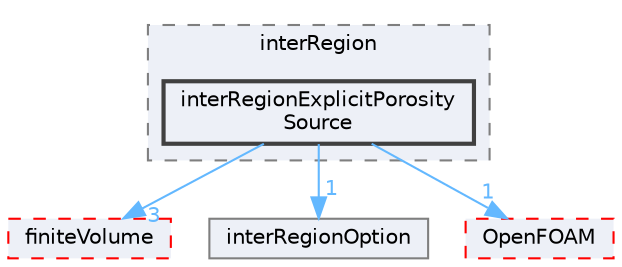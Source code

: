 digraph "src/fvOptions/sources/interRegion/interRegionExplicitPorositySource"
{
 // LATEX_PDF_SIZE
  bgcolor="transparent";
  edge [fontname=Helvetica,fontsize=10,labelfontname=Helvetica,labelfontsize=10];
  node [fontname=Helvetica,fontsize=10,shape=box,height=0.2,width=0.4];
  compound=true
  subgraph clusterdir_ed2831c0dbe49df810debb73cd18fb6c {
    graph [ bgcolor="#edf0f7", pencolor="grey50", label="interRegion", fontname=Helvetica,fontsize=10 style="filled,dashed", URL="dir_ed2831c0dbe49df810debb73cd18fb6c.html",tooltip=""]
  dir_5832f6612d418b9896f1441da0fbce16 [label="interRegionExplicitPorosity\lSource", fillcolor="#edf0f7", color="grey25", style="filled,bold", URL="dir_5832f6612d418b9896f1441da0fbce16.html",tooltip=""];
  }
  dir_9bd15774b555cf7259a6fa18f99fe99b [label="finiteVolume", fillcolor="#edf0f7", color="red", style="filled,dashed", URL="dir_9bd15774b555cf7259a6fa18f99fe99b.html",tooltip=""];
  dir_e004c8aef6ad3730b0be09e2a7704e0f [label="interRegionOption", fillcolor="#edf0f7", color="grey50", style="filled", URL="dir_e004c8aef6ad3730b0be09e2a7704e0f.html",tooltip=""];
  dir_c5473ff19b20e6ec4dfe5c310b3778a8 [label="OpenFOAM", fillcolor="#edf0f7", color="red", style="filled,dashed", URL="dir_c5473ff19b20e6ec4dfe5c310b3778a8.html",tooltip=""];
  dir_5832f6612d418b9896f1441da0fbce16->dir_9bd15774b555cf7259a6fa18f99fe99b [headlabel="3", labeldistance=1.5 headhref="dir_001942_001387.html" href="dir_001942_001387.html" color="steelblue1" fontcolor="steelblue1"];
  dir_5832f6612d418b9896f1441da0fbce16->dir_c5473ff19b20e6ec4dfe5c310b3778a8 [headlabel="1", labeldistance=1.5 headhref="dir_001942_002695.html" href="dir_001942_002695.html" color="steelblue1" fontcolor="steelblue1"];
  dir_5832f6612d418b9896f1441da0fbce16->dir_e004c8aef6ad3730b0be09e2a7704e0f [headlabel="1", labeldistance=1.5 headhref="dir_001942_001945.html" href="dir_001942_001945.html" color="steelblue1" fontcolor="steelblue1"];
}
